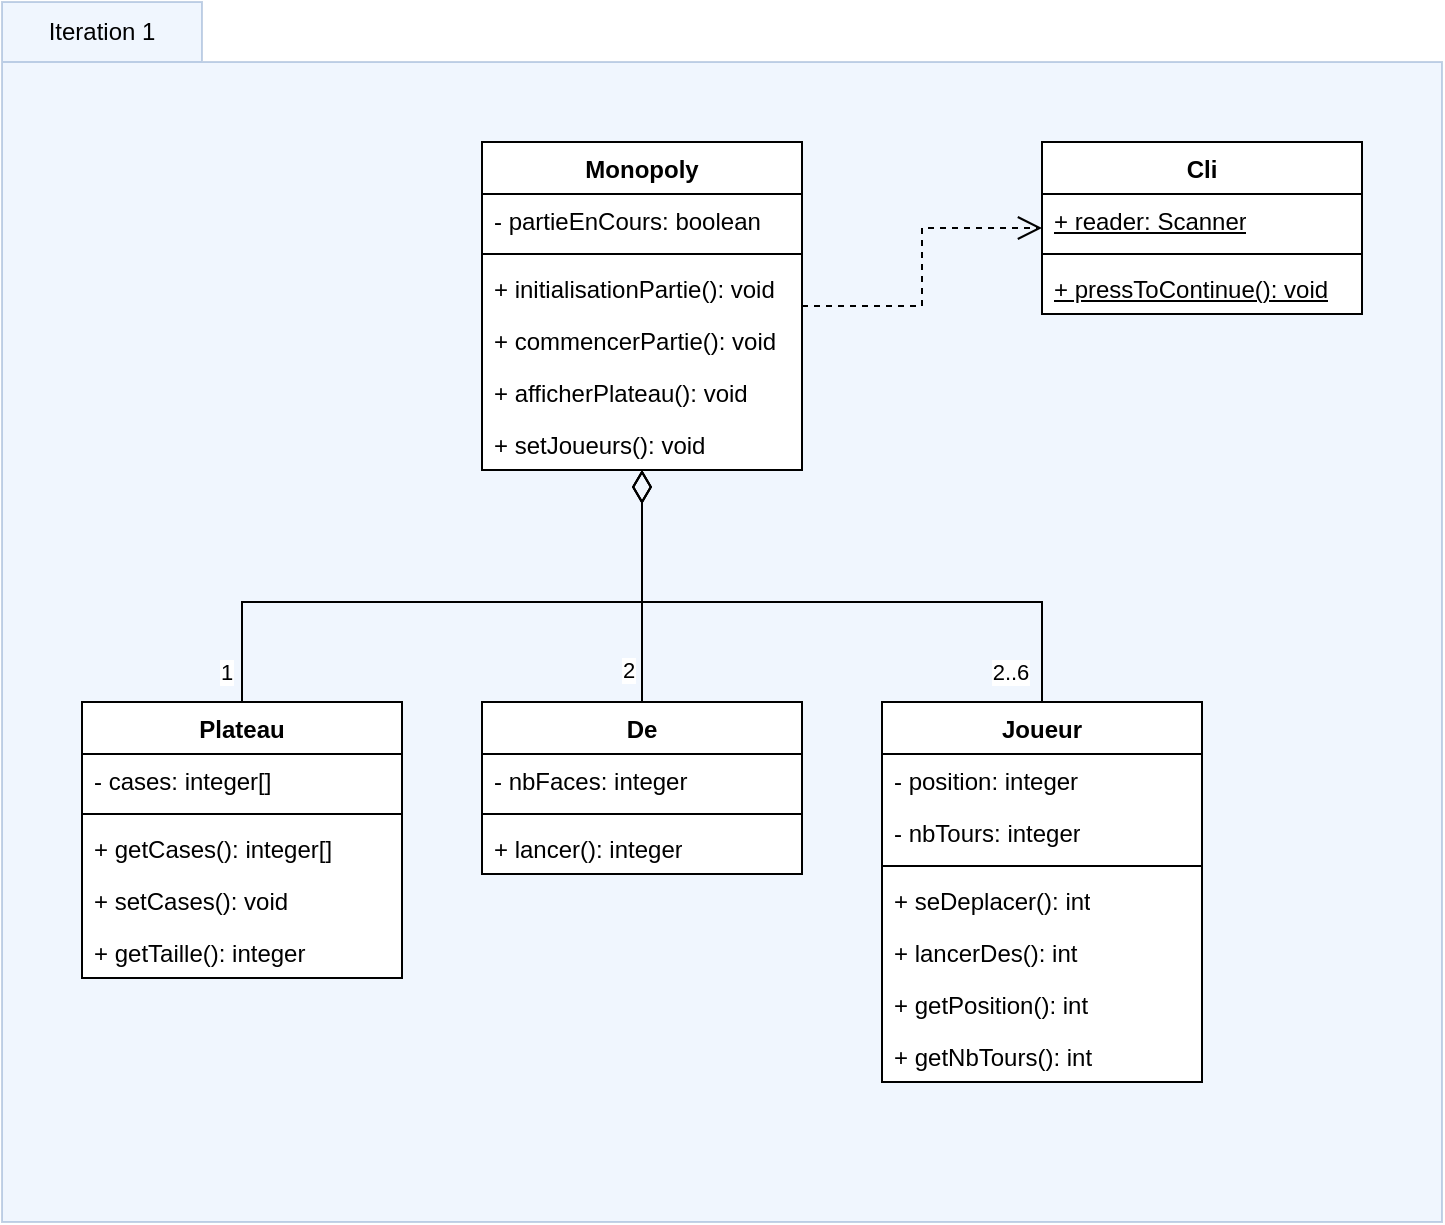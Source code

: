 <mxfile version="23.1.6" type="device">
  <diagram name="Page-1" id="RWLI9MSICIL28HF7hWLt">
    <mxGraphModel dx="990" dy="680" grid="1" gridSize="10" guides="1" tooltips="1" connect="1" arrows="1" fold="1" page="1" pageScale="1" pageWidth="850" pageHeight="1100" math="0" shadow="0">
      <root>
        <mxCell id="0" />
        <mxCell id="1" parent="0" />
        <mxCell id="3wRQdI3oQ9BH-USmXRhL-71" value="" style="shape=folder;fontStyle=1;spacingTop=10;tabWidth=100;tabHeight=30;tabPosition=left;html=1;whiteSpace=wrap;fillColor=#dae8fc;strokeColor=#6c8ebf;opacity=40;" parent="1" vertex="1">
          <mxGeometry x="80" y="50" width="720" height="610" as="geometry" />
        </mxCell>
        <mxCell id="BAaVgE4v9FRJITXMIrTg-20" style="edgeStyle=orthogonalEdgeStyle;rounded=0;orthogonalLoop=1;jettySize=auto;html=1;endArrow=open;endFill=0;dashed=1;endSize=10;" parent="1" source="3wRQdI3oQ9BH-USmXRhL-1" target="BAaVgE4v9FRJITXMIrTg-15" edge="1">
          <mxGeometry relative="1" as="geometry" />
        </mxCell>
        <mxCell id="3wRQdI3oQ9BH-USmXRhL-1" value="Monopoly" style="swimlane;fontStyle=1;align=center;verticalAlign=top;childLayout=stackLayout;horizontal=1;startSize=26;horizontalStack=0;resizeParent=1;resizeParentMax=0;resizeLast=0;collapsible=1;marginBottom=0;whiteSpace=wrap;html=1;swimlaneFillColor=default;" parent="1" vertex="1">
          <mxGeometry x="320" y="120" width="160" height="164" as="geometry" />
        </mxCell>
        <mxCell id="BAaVgE4v9FRJITXMIrTg-3" value="- partieEnCours: boolean" style="text;strokeColor=none;fillColor=none;align=left;verticalAlign=top;spacingLeft=4;spacingRight=4;overflow=hidden;rotatable=0;points=[[0,0.5],[1,0.5]];portConstraint=eastwest;whiteSpace=wrap;html=1;" parent="3wRQdI3oQ9BH-USmXRhL-1" vertex="1">
          <mxGeometry y="26" width="160" height="26" as="geometry" />
        </mxCell>
        <mxCell id="3wRQdI3oQ9BH-USmXRhL-3" value="" style="line;strokeWidth=1;fillColor=none;align=left;verticalAlign=middle;spacingTop=-1;spacingLeft=3;spacingRight=3;rotatable=0;labelPosition=right;points=[];portConstraint=eastwest;strokeColor=inherit;" parent="3wRQdI3oQ9BH-USmXRhL-1" vertex="1">
          <mxGeometry y="52" width="160" height="8" as="geometry" />
        </mxCell>
        <mxCell id="uMeEDtOM4_LUnc-oen4K-1" value="+ initialisationPartie(): void" style="text;strokeColor=none;fillColor=none;align=left;verticalAlign=top;spacingLeft=4;spacingRight=4;overflow=hidden;rotatable=0;points=[[0,0.5],[1,0.5]];portConstraint=eastwest;whiteSpace=wrap;html=1;" parent="3wRQdI3oQ9BH-USmXRhL-1" vertex="1">
          <mxGeometry y="60" width="160" height="26" as="geometry" />
        </mxCell>
        <mxCell id="BAaVgE4v9FRJITXMIrTg-4" value="+ commencerPartie(): void" style="text;strokeColor=none;fillColor=none;align=left;verticalAlign=top;spacingLeft=4;spacingRight=4;overflow=hidden;rotatable=0;points=[[0,0.5],[1,0.5]];portConstraint=eastwest;whiteSpace=wrap;html=1;" parent="3wRQdI3oQ9BH-USmXRhL-1" vertex="1">
          <mxGeometry y="86" width="160" height="26" as="geometry" />
        </mxCell>
        <mxCell id="BAaVgE4v9FRJITXMIrTg-5" value="+ afficherPlateau(): void" style="text;strokeColor=none;fillColor=none;align=left;verticalAlign=top;spacingLeft=4;spacingRight=4;overflow=hidden;rotatable=0;points=[[0,0.5],[1,0.5]];portConstraint=eastwest;whiteSpace=wrap;html=1;" parent="3wRQdI3oQ9BH-USmXRhL-1" vertex="1">
          <mxGeometry y="112" width="160" height="26" as="geometry" />
        </mxCell>
        <mxCell id="3wRQdI3oQ9BH-USmXRhL-78" value="+ setJoueurs(): void" style="text;strokeColor=none;fillColor=none;align=left;verticalAlign=top;spacingLeft=4;spacingRight=4;overflow=hidden;rotatable=0;points=[[0,0.5],[1,0.5]];portConstraint=eastwest;whiteSpace=wrap;html=1;" parent="3wRQdI3oQ9BH-USmXRhL-1" vertex="1">
          <mxGeometry y="138" width="160" height="26" as="geometry" />
        </mxCell>
        <mxCell id="3wRQdI3oQ9BH-USmXRhL-56" style="edgeStyle=orthogonalEdgeStyle;rounded=0;orthogonalLoop=1;jettySize=auto;html=1;endArrow=diamondThin;endFill=0;endSize=14;" parent="1" source="3wRQdI3oQ9BH-USmXRhL-52" target="3wRQdI3oQ9BH-USmXRhL-1" edge="1">
          <mxGeometry relative="1" as="geometry" />
        </mxCell>
        <mxCell id="uMeEDtOM4_LUnc-oen4K-2" value="2" style="edgeLabel;html=1;align=center;verticalAlign=middle;resizable=0;points=[];" parent="3wRQdI3oQ9BH-USmXRhL-56" vertex="1" connectable="0">
          <mxGeometry x="-0.752" relative="1" as="geometry">
            <mxPoint x="-7" y="-2" as="offset" />
          </mxGeometry>
        </mxCell>
        <mxCell id="3wRQdI3oQ9BH-USmXRhL-52" value="De" style="swimlane;fontStyle=1;align=center;verticalAlign=top;childLayout=stackLayout;horizontal=1;startSize=26;horizontalStack=0;resizeParent=1;resizeParentMax=0;resizeLast=0;collapsible=1;marginBottom=0;whiteSpace=wrap;html=1;fillColor=default;rounded=0;shadow=0;glass=0;swimlaneLine=1;gradientColor=none;swimlaneFillColor=default;" parent="1" vertex="1">
          <mxGeometry x="320" y="400" width="160" height="86" as="geometry" />
        </mxCell>
        <mxCell id="3wRQdI3oQ9BH-USmXRhL-53" value="- nbFaces: integer" style="text;align=left;verticalAlign=top;spacingLeft=4;spacingRight=4;overflow=hidden;rotatable=0;points=[[0,0.5],[1,0.5]];portConstraint=eastwest;whiteSpace=wrap;html=1;" parent="3wRQdI3oQ9BH-USmXRhL-52" vertex="1">
          <mxGeometry y="26" width="160" height="26" as="geometry" />
        </mxCell>
        <mxCell id="3wRQdI3oQ9BH-USmXRhL-54" value="" style="line;strokeWidth=1;fillColor=none;align=left;verticalAlign=middle;spacingTop=-1;spacingLeft=3;spacingRight=3;rotatable=0;labelPosition=right;points=[];portConstraint=eastwest;strokeColor=inherit;" parent="3wRQdI3oQ9BH-USmXRhL-52" vertex="1">
          <mxGeometry y="52" width="160" height="8" as="geometry" />
        </mxCell>
        <mxCell id="3wRQdI3oQ9BH-USmXRhL-55" value="+ lancer(): integer" style="text;align=left;verticalAlign=top;spacingLeft=4;spacingRight=4;overflow=hidden;rotatable=0;points=[[0,0.5],[1,0.5]];portConstraint=eastwest;whiteSpace=wrap;html=1;" parent="3wRQdI3oQ9BH-USmXRhL-52" vertex="1">
          <mxGeometry y="60" width="160" height="26" as="geometry" />
        </mxCell>
        <mxCell id="3wRQdI3oQ9BH-USmXRhL-62" style="edgeStyle=orthogonalEdgeStyle;rounded=0;orthogonalLoop=1;jettySize=auto;html=1;endArrow=diamondThin;endFill=0;endSize=14;" parent="1" source="3wRQdI3oQ9BH-USmXRhL-59" target="3wRQdI3oQ9BH-USmXRhL-1" edge="1">
          <mxGeometry relative="1" as="geometry">
            <Array as="points">
              <mxPoint x="200" y="350" />
              <mxPoint x="400" y="350" />
            </Array>
          </mxGeometry>
        </mxCell>
        <mxCell id="uMeEDtOM4_LUnc-oen4K-3" value="1" style="edgeLabel;html=1;align=center;verticalAlign=middle;resizable=0;points=[];" parent="3wRQdI3oQ9BH-USmXRhL-62" vertex="1" connectable="0">
          <mxGeometry x="-0.893" relative="1" as="geometry">
            <mxPoint x="-8" y="2" as="offset" />
          </mxGeometry>
        </mxCell>
        <mxCell id="3wRQdI3oQ9BH-USmXRhL-59" value="Plateau" style="swimlane;fontStyle=1;align=center;verticalAlign=top;childLayout=stackLayout;horizontal=1;startSize=26;horizontalStack=0;resizeParent=1;resizeParentMax=0;resizeLast=0;collapsible=1;marginBottom=0;whiteSpace=wrap;html=1;swimlaneFillColor=default;" parent="1" vertex="1">
          <mxGeometry x="120" y="400" width="160" height="138" as="geometry" />
        </mxCell>
        <mxCell id="BAaVgE4v9FRJITXMIrTg-6" value="- cases: integer[]" style="text;strokeColor=none;fillColor=none;align=left;verticalAlign=top;spacingLeft=4;spacingRight=4;overflow=hidden;rotatable=0;points=[[0,0.5],[1,0.5]];portConstraint=eastwest;whiteSpace=wrap;html=1;" parent="3wRQdI3oQ9BH-USmXRhL-59" vertex="1">
          <mxGeometry y="26" width="160" height="26" as="geometry" />
        </mxCell>
        <mxCell id="3wRQdI3oQ9BH-USmXRhL-60" value="" style="line;strokeWidth=1;fillColor=none;align=left;verticalAlign=middle;spacingTop=-1;spacingLeft=3;spacingRight=3;rotatable=0;labelPosition=right;points=[];portConstraint=eastwest;strokeColor=inherit;" parent="3wRQdI3oQ9BH-USmXRhL-59" vertex="1">
          <mxGeometry y="52" width="160" height="8" as="geometry" />
        </mxCell>
        <mxCell id="BAaVgE4v9FRJITXMIrTg-7" value="+ getCases(): integer[]" style="text;strokeColor=none;fillColor=none;align=left;verticalAlign=top;spacingLeft=4;spacingRight=4;overflow=hidden;rotatable=0;points=[[0,0.5],[1,0.5]];portConstraint=eastwest;whiteSpace=wrap;html=1;" parent="3wRQdI3oQ9BH-USmXRhL-59" vertex="1">
          <mxGeometry y="60" width="160" height="26" as="geometry" />
        </mxCell>
        <mxCell id="BAaVgE4v9FRJITXMIrTg-8" value="+ setCases(): void" style="text;strokeColor=none;fillColor=none;align=left;verticalAlign=top;spacingLeft=4;spacingRight=4;overflow=hidden;rotatable=0;points=[[0,0.5],[1,0.5]];portConstraint=eastwest;whiteSpace=wrap;html=1;" parent="3wRQdI3oQ9BH-USmXRhL-59" vertex="1">
          <mxGeometry y="86" width="160" height="26" as="geometry" />
        </mxCell>
        <mxCell id="BAaVgE4v9FRJITXMIrTg-14" value="+ getTaille(): integer" style="text;strokeColor=none;fillColor=none;align=left;verticalAlign=top;spacingLeft=4;spacingRight=4;overflow=hidden;rotatable=0;points=[[0,0.5],[1,0.5]];portConstraint=eastwest;whiteSpace=wrap;html=1;" parent="3wRQdI3oQ9BH-USmXRhL-59" vertex="1">
          <mxGeometry y="112" width="160" height="26" as="geometry" />
        </mxCell>
        <mxCell id="3wRQdI3oQ9BH-USmXRhL-67" style="edgeStyle=orthogonalEdgeStyle;rounded=0;orthogonalLoop=1;jettySize=auto;html=1;endArrow=diamondThin;endFill=0;endSize=14;" parent="1" source="3wRQdI3oQ9BH-USmXRhL-64" target="3wRQdI3oQ9BH-USmXRhL-1" edge="1">
          <mxGeometry relative="1" as="geometry">
            <Array as="points">
              <mxPoint x="600" y="350" />
              <mxPoint x="400" y="350" />
            </Array>
          </mxGeometry>
        </mxCell>
        <mxCell id="uMeEDtOM4_LUnc-oen4K-4" value="2..6" style="edgeLabel;html=1;align=center;verticalAlign=middle;resizable=0;points=[];" parent="3wRQdI3oQ9BH-USmXRhL-67" vertex="1" connectable="0">
          <mxGeometry x="-0.895" relative="1" as="geometry">
            <mxPoint x="-16" y="1" as="offset" />
          </mxGeometry>
        </mxCell>
        <mxCell id="3wRQdI3oQ9BH-USmXRhL-64" value="Joueur" style="swimlane;fontStyle=1;align=center;verticalAlign=top;childLayout=stackLayout;horizontal=1;startSize=26;horizontalStack=0;resizeParent=1;resizeParentMax=0;resizeLast=0;collapsible=1;marginBottom=0;whiteSpace=wrap;html=1;swimlaneFillColor=default;" parent="1" vertex="1">
          <mxGeometry x="520" y="400" width="160" height="190" as="geometry" />
        </mxCell>
        <mxCell id="3wRQdI3oQ9BH-USmXRhL-69" value="- position: integer" style="text;strokeColor=none;fillColor=none;align=left;verticalAlign=top;spacingLeft=4;spacingRight=4;overflow=hidden;rotatable=0;points=[[0,0.5],[1,0.5]];portConstraint=eastwest;whiteSpace=wrap;html=1;" parent="3wRQdI3oQ9BH-USmXRhL-64" vertex="1">
          <mxGeometry y="26" width="160" height="26" as="geometry" />
        </mxCell>
        <mxCell id="3wRQdI3oQ9BH-USmXRhL-70" value="- nbTours: integer" style="text;strokeColor=none;fillColor=none;align=left;verticalAlign=top;spacingLeft=4;spacingRight=4;overflow=hidden;rotatable=0;points=[[0,0.5],[1,0.5]];portConstraint=eastwest;whiteSpace=wrap;html=1;" parent="3wRQdI3oQ9BH-USmXRhL-64" vertex="1">
          <mxGeometry y="52" width="160" height="26" as="geometry" />
        </mxCell>
        <mxCell id="3wRQdI3oQ9BH-USmXRhL-65" value="" style="line;strokeWidth=1;fillColor=none;align=left;verticalAlign=middle;spacingTop=-1;spacingLeft=3;spacingRight=3;rotatable=0;labelPosition=right;points=[];portConstraint=eastwest;strokeColor=inherit;" parent="3wRQdI3oQ9BH-USmXRhL-64" vertex="1">
          <mxGeometry y="78" width="160" height="8" as="geometry" />
        </mxCell>
        <mxCell id="3wRQdI3oQ9BH-USmXRhL-66" value="+ seDeplacer(): int" style="text;strokeColor=none;fillColor=none;align=left;verticalAlign=top;spacingLeft=4;spacingRight=4;overflow=hidden;rotatable=0;points=[[0,0.5],[1,0.5]];portConstraint=eastwest;whiteSpace=wrap;html=1;" parent="3wRQdI3oQ9BH-USmXRhL-64" vertex="1">
          <mxGeometry y="86" width="160" height="26" as="geometry" />
        </mxCell>
        <mxCell id="BAaVgE4v9FRJITXMIrTg-9" value="+ lancerDes(): int" style="text;strokeColor=none;fillColor=none;align=left;verticalAlign=top;spacingLeft=4;spacingRight=4;overflow=hidden;rotatable=0;points=[[0,0.5],[1,0.5]];portConstraint=eastwest;whiteSpace=wrap;html=1;" parent="3wRQdI3oQ9BH-USmXRhL-64" vertex="1">
          <mxGeometry y="112" width="160" height="26" as="geometry" />
        </mxCell>
        <mxCell id="BAaVgE4v9FRJITXMIrTg-12" value="+ getPosition(): int" style="text;strokeColor=none;fillColor=none;align=left;verticalAlign=top;spacingLeft=4;spacingRight=4;overflow=hidden;rotatable=0;points=[[0,0.5],[1,0.5]];portConstraint=eastwest;whiteSpace=wrap;html=1;" parent="3wRQdI3oQ9BH-USmXRhL-64" vertex="1">
          <mxGeometry y="138" width="160" height="26" as="geometry" />
        </mxCell>
        <mxCell id="BAaVgE4v9FRJITXMIrTg-13" value="+ getNbTours(): int" style="text;strokeColor=none;fillColor=none;align=left;verticalAlign=top;spacingLeft=4;spacingRight=4;overflow=hidden;rotatable=0;points=[[0,0.5],[1,0.5]];portConstraint=eastwest;whiteSpace=wrap;html=1;" parent="3wRQdI3oQ9BH-USmXRhL-64" vertex="1">
          <mxGeometry y="164" width="160" height="26" as="geometry" />
        </mxCell>
        <mxCell id="3wRQdI3oQ9BH-USmXRhL-74" value="Iteration 1" style="text;html=1;strokeColor=none;fillColor=none;align=center;verticalAlign=middle;whiteSpace=wrap;rounded=0;" parent="1" vertex="1">
          <mxGeometry x="100" y="50" width="60" height="30" as="geometry" />
        </mxCell>
        <mxCell id="BAaVgE4v9FRJITXMIrTg-15" value="Cli" style="swimlane;fontStyle=1;align=center;verticalAlign=top;childLayout=stackLayout;horizontal=1;startSize=26;horizontalStack=0;resizeParent=1;resizeParentMax=0;resizeLast=0;collapsible=1;marginBottom=0;whiteSpace=wrap;html=1;fillColor=default;rounded=0;shadow=0;glass=0;swimlaneLine=1;gradientColor=none;swimlaneFillColor=default;" parent="1" vertex="1">
          <mxGeometry x="600" y="120" width="160" height="86" as="geometry" />
        </mxCell>
        <mxCell id="BAaVgE4v9FRJITXMIrTg-16" value="&lt;u&gt;+ reader: Scanner&lt;/u&gt;" style="text;align=left;verticalAlign=top;spacingLeft=4;spacingRight=4;overflow=hidden;rotatable=0;points=[[0,0.5],[1,0.5]];portConstraint=eastwest;whiteSpace=wrap;html=1;" parent="BAaVgE4v9FRJITXMIrTg-15" vertex="1">
          <mxGeometry y="26" width="160" height="26" as="geometry" />
        </mxCell>
        <mxCell id="BAaVgE4v9FRJITXMIrTg-17" value="" style="line;strokeWidth=1;fillColor=none;align=left;verticalAlign=middle;spacingTop=-1;spacingLeft=3;spacingRight=3;rotatable=0;labelPosition=right;points=[];portConstraint=eastwest;strokeColor=inherit;" parent="BAaVgE4v9FRJITXMIrTg-15" vertex="1">
          <mxGeometry y="52" width="160" height="8" as="geometry" />
        </mxCell>
        <mxCell id="BAaVgE4v9FRJITXMIrTg-18" value="&lt;u&gt;+ pressToContinue(): void&lt;br&gt;&lt;/u&gt;" style="text;align=left;verticalAlign=top;spacingLeft=4;spacingRight=4;overflow=hidden;rotatable=0;points=[[0,0.5],[1,0.5]];portConstraint=eastwest;whiteSpace=wrap;html=1;" parent="BAaVgE4v9FRJITXMIrTg-15" vertex="1">
          <mxGeometry y="60" width="160" height="26" as="geometry" />
        </mxCell>
      </root>
    </mxGraphModel>
  </diagram>
</mxfile>
